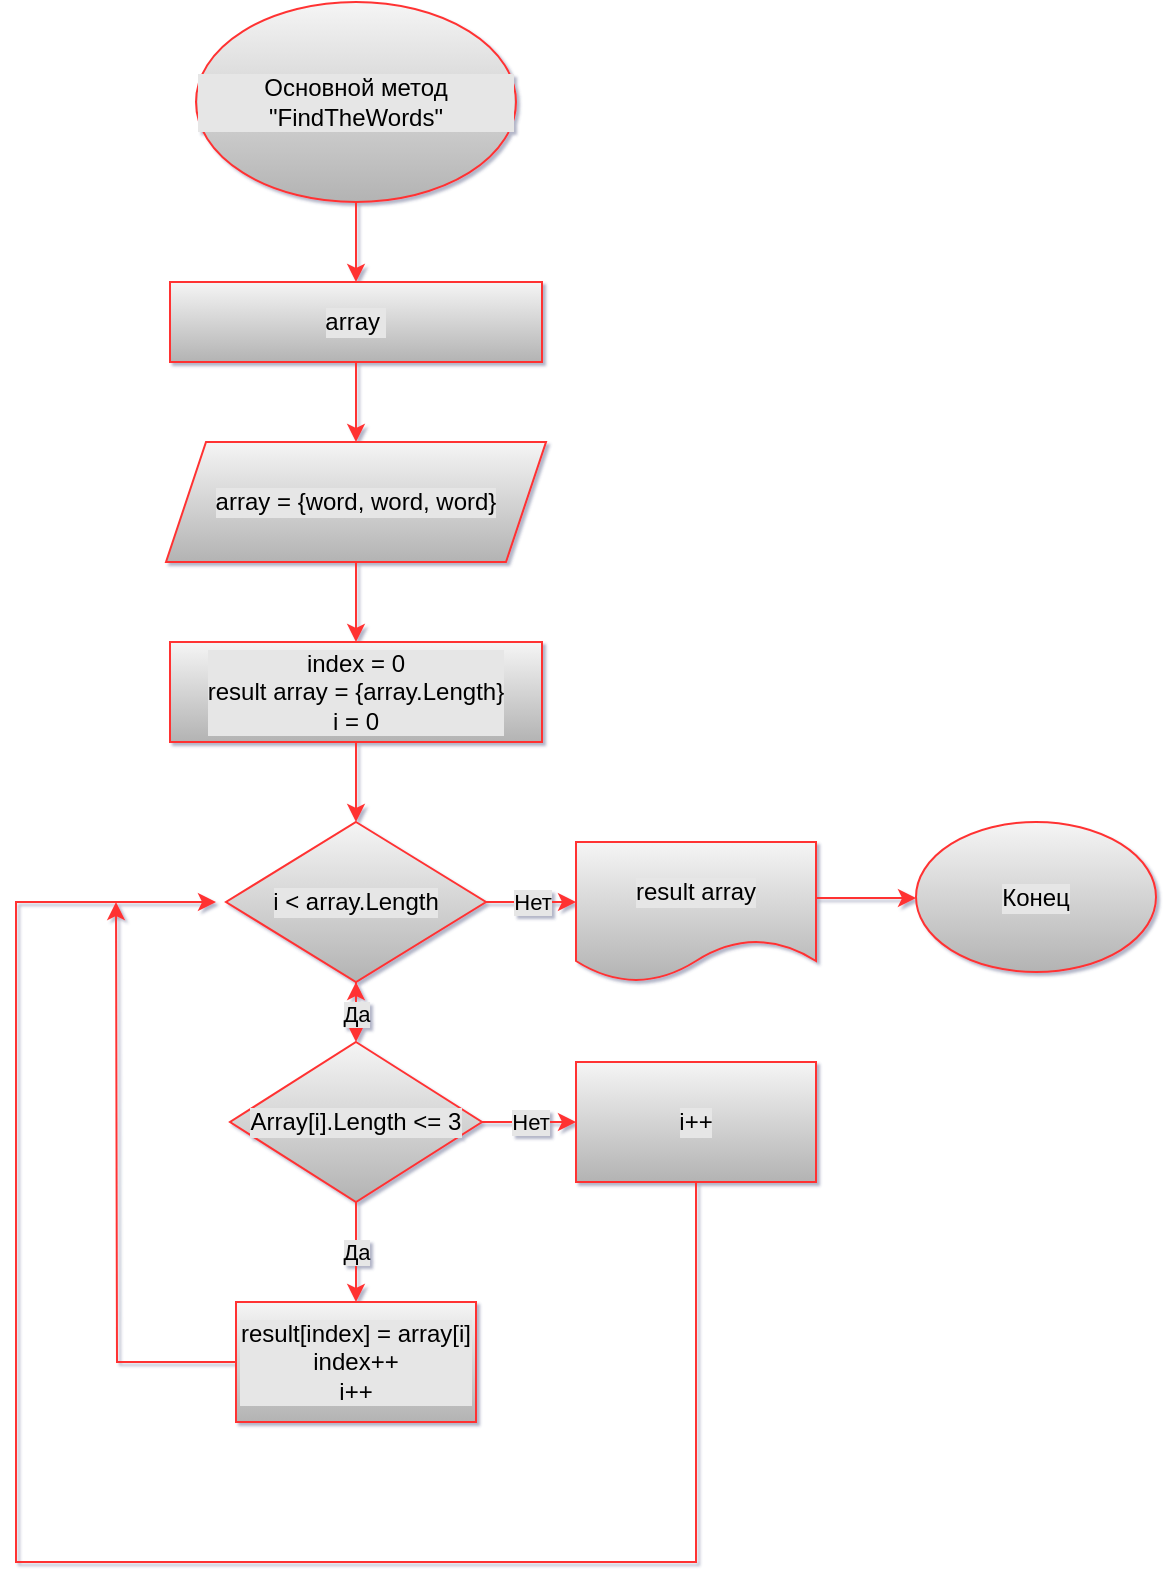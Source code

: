 <mxfile>
    <diagram id="uJ4A3CuB5BnK0v7hde-C" name="Страница 1">
        <mxGraphModel dx="1263" dy="1170" grid="1" gridSize="10" guides="1" tooltips="1" connect="1" arrows="1" fold="1" page="1" pageScale="1" pageWidth="850" pageHeight="1100" background="#ffffff" math="0" shadow="1">
            <root>
                <mxCell id="0"/>
                <mxCell id="1" parent="0"/>
                <mxCell id="68" style="edgeStyle=orthogonalEdgeStyle;rounded=0;orthogonalLoop=1;jettySize=auto;html=1;fillColor=#f5f5f5;gradientColor=#b3b3b3;strokeColor=#FF3333;fontColor=#000000;labelBackgroundColor=#E6E6E6;" edge="1" parent="1" source="69">
                    <mxGeometry relative="1" as="geometry">
                        <mxPoint x="310" y="220" as="targetPoint"/>
                    </mxGeometry>
                </mxCell>
                <mxCell id="69" value="Основной метод &quot;FindTheWords&quot;" style="ellipse;whiteSpace=wrap;html=1;fillColor=#f5f5f5;gradientColor=#b3b3b3;strokeColor=#FF3333;fontColor=#000000;labelBackgroundColor=#E6E6E6;" vertex="1" parent="1">
                    <mxGeometry x="230" y="80" width="160" height="100" as="geometry"/>
                </mxCell>
                <mxCell id="70" value="" style="edgeStyle=orthogonalEdgeStyle;rounded=0;orthogonalLoop=1;jettySize=auto;html=1;fillColor=#f5f5f5;gradientColor=#b3b3b3;strokeColor=#FF3333;fontColor=#000000;labelBackgroundColor=#E6E6E6;" edge="1" parent="1" source="71" target="84">
                    <mxGeometry relative="1" as="geometry"/>
                </mxCell>
                <mxCell id="71" value="array&amp;nbsp;" style="rounded=0;whiteSpace=wrap;html=1;fillColor=#f5f5f5;gradientColor=#b3b3b3;strokeColor=#FF3333;fontColor=#000000;labelBackgroundColor=#E6E6E6;" vertex="1" parent="1">
                    <mxGeometry x="217" y="220" width="186" height="40" as="geometry"/>
                </mxCell>
                <mxCell id="72" style="edgeStyle=orthogonalEdgeStyle;rounded=0;orthogonalLoop=1;jettySize=auto;html=1;fillColor=#f5f5f5;gradientColor=#b3b3b3;strokeColor=#FF3333;fontColor=#000000;labelBackgroundColor=#E6E6E6;" edge="1" parent="1" source="73">
                    <mxGeometry relative="1" as="geometry">
                        <mxPoint x="310" y="490" as="targetPoint"/>
                    </mxGeometry>
                </mxCell>
                <mxCell id="73" value="index = 0&lt;br&gt;result array = {array.Length}&lt;br&gt;i = 0" style="rounded=0;whiteSpace=wrap;html=1;fillColor=#f5f5f5;gradientColor=#b3b3b3;strokeColor=#FF3333;fontColor=#000000;labelBackgroundColor=#E6E6E6;" vertex="1" parent="1">
                    <mxGeometry x="217" y="400" width="186" height="50" as="geometry"/>
                </mxCell>
                <mxCell id="74" style="edgeStyle=orthogonalEdgeStyle;rounded=0;orthogonalLoop=1;jettySize=auto;html=1;fillColor=#f5f5f5;gradientColor=#b3b3b3;strokeColor=#FF3333;fontColor=#000000;labelBackgroundColor=#E6E6E6;" edge="1" parent="1" source="77">
                    <mxGeometry relative="1" as="geometry">
                        <mxPoint x="310" y="570" as="targetPoint"/>
                    </mxGeometry>
                </mxCell>
                <mxCell id="75" value="Да" style="edgeStyle=orthogonalEdgeStyle;rounded=0;orthogonalLoop=1;jettySize=auto;html=1;fillColor=#f5f5f5;gradientColor=#b3b3b3;strokeColor=#FF3333;fontColor=#000000;labelBackgroundColor=#E6E6E6;" edge="1" parent="1" source="77">
                    <mxGeometry relative="1" as="geometry">
                        <mxPoint x="310" y="600" as="targetPoint"/>
                    </mxGeometry>
                </mxCell>
                <mxCell id="76" value="Нет" style="edgeStyle=orthogonalEdgeStyle;rounded=0;orthogonalLoop=1;jettySize=auto;html=1;fillColor=#f5f5f5;gradientColor=#b3b3b3;strokeColor=#FF3333;fontColor=#000000;labelBackgroundColor=#E6E6E6;" edge="1" parent="1" source="77" target="88">
                    <mxGeometry relative="1" as="geometry">
                        <Array as="points">
                            <mxPoint x="410" y="530"/>
                            <mxPoint x="410" y="530"/>
                        </Array>
                    </mxGeometry>
                </mxCell>
                <mxCell id="77" value="i &amp;lt; array.Length" style="rhombus;whiteSpace=wrap;html=1;fillColor=#f5f5f5;gradientColor=#b3b3b3;strokeColor=#FF3333;fontColor=#000000;labelBackgroundColor=#E6E6E6;" vertex="1" parent="1">
                    <mxGeometry x="245" y="490" width="130" height="80" as="geometry"/>
                </mxCell>
                <mxCell id="78" value="Да" style="edgeStyle=orthogonalEdgeStyle;rounded=0;orthogonalLoop=1;jettySize=auto;html=1;fillColor=#f5f5f5;gradientColor=#b3b3b3;strokeColor=#FF3333;fontColor=#000000;labelBackgroundColor=#E6E6E6;" edge="1" parent="1" source="80" target="82">
                    <mxGeometry relative="1" as="geometry"/>
                </mxCell>
                <mxCell id="79" value="Нет" style="edgeStyle=orthogonalEdgeStyle;rounded=0;orthogonalLoop=1;jettySize=auto;html=1;fillColor=#f5f5f5;gradientColor=#b3b3b3;strokeColor=#FF3333;fontColor=#000000;labelBackgroundColor=#E6E6E6;" edge="1" parent="1" source="80" target="86">
                    <mxGeometry relative="1" as="geometry"/>
                </mxCell>
                <mxCell id="80" value="Array[i].Length &amp;lt;= 3" style="rhombus;whiteSpace=wrap;html=1;fillColor=#f5f5f5;gradientColor=#b3b3b3;strokeColor=#FF3333;fontColor=#000000;labelBackgroundColor=#E6E6E6;" vertex="1" parent="1">
                    <mxGeometry x="247" y="600" width="126" height="80" as="geometry"/>
                </mxCell>
                <mxCell id="81" style="edgeStyle=orthogonalEdgeStyle;rounded=0;orthogonalLoop=1;jettySize=auto;html=1;fillColor=#f5f5f5;gradientColor=#b3b3b3;strokeColor=#FF3333;fontColor=#000000;labelBackgroundColor=#E6E6E6;" edge="1" parent="1" source="82">
                    <mxGeometry relative="1" as="geometry">
                        <mxPoint x="190" y="530" as="targetPoint"/>
                    </mxGeometry>
                </mxCell>
                <mxCell id="82" value="result[index] = array[i]&lt;br&gt;index++&lt;br&gt;i++" style="rounded=0;whiteSpace=wrap;html=1;fillColor=#f5f5f5;gradientColor=#b3b3b3;strokeColor=#FF3333;fontColor=#000000;labelBackgroundColor=#E6E6E6;" vertex="1" parent="1">
                    <mxGeometry x="250" y="730" width="120" height="60" as="geometry"/>
                </mxCell>
                <mxCell id="83" value="" style="edgeStyle=orthogonalEdgeStyle;rounded=0;orthogonalLoop=1;jettySize=auto;html=1;fillColor=#f5f5f5;gradientColor=#b3b3b3;strokeColor=#FF3333;fontColor=#000000;labelBackgroundColor=#E6E6E6;" edge="1" parent="1" source="84" target="73">
                    <mxGeometry relative="1" as="geometry"/>
                </mxCell>
                <mxCell id="84" value="array = {word, word, word}" style="shape=parallelogram;perimeter=parallelogramPerimeter;whiteSpace=wrap;html=1;fixedSize=1;fillColor=#f5f5f5;gradientColor=#b3b3b3;strokeColor=#FF3333;fontColor=#000000;labelBackgroundColor=#E6E6E6;" vertex="1" parent="1">
                    <mxGeometry x="215" y="300" width="190" height="60" as="geometry"/>
                </mxCell>
                <mxCell id="85" style="edgeStyle=orthogonalEdgeStyle;rounded=0;orthogonalLoop=1;jettySize=auto;html=1;fillColor=#f5f5f5;gradientColor=#b3b3b3;strokeColor=#FF3333;fontColor=#000000;labelBackgroundColor=#E6E6E6;" edge="1" parent="1" source="86">
                    <mxGeometry relative="1" as="geometry">
                        <mxPoint x="240" y="530" as="targetPoint"/>
                        <Array as="points">
                            <mxPoint x="480" y="860"/>
                            <mxPoint x="140" y="860"/>
                            <mxPoint x="140" y="530"/>
                        </Array>
                    </mxGeometry>
                </mxCell>
                <mxCell id="86" value="i++" style="rounded=0;whiteSpace=wrap;html=1;fillColor=#f5f5f5;gradientColor=#b3b3b3;strokeColor=#FF3333;fontColor=#000000;labelBackgroundColor=#E6E6E6;" vertex="1" parent="1">
                    <mxGeometry x="420" y="610" width="120" height="60" as="geometry"/>
                </mxCell>
                <mxCell id="87" value="" style="edgeStyle=orthogonalEdgeStyle;rounded=0;orthogonalLoop=1;jettySize=auto;html=1;fillColor=#f5f5f5;gradientColor=#b3b3b3;strokeColor=#FF3333;fontColor=#000000;labelBackgroundColor=#E6E6E6;" edge="1" parent="1" source="88" target="89">
                    <mxGeometry relative="1" as="geometry">
                        <Array as="points">
                            <mxPoint x="560" y="528"/>
                            <mxPoint x="560" y="528"/>
                        </Array>
                    </mxGeometry>
                </mxCell>
                <mxCell id="88" value="result array" style="shape=document;whiteSpace=wrap;html=1;boundedLbl=1;fillColor=#f5f5f5;gradientColor=#b3b3b3;strokeColor=#FF3333;fontColor=#000000;labelBackgroundColor=#E6E6E6;" vertex="1" parent="1">
                    <mxGeometry x="420" y="500" width="120" height="70" as="geometry"/>
                </mxCell>
                <mxCell id="89" value="Конец" style="ellipse;whiteSpace=wrap;html=1;fillColor=#f5f5f5;gradientColor=#b3b3b3;strokeColor=#FF3333;fontColor=#000000;labelBackgroundColor=#E6E6E6;" vertex="1" parent="1">
                    <mxGeometry x="590" y="490" width="120" height="75" as="geometry"/>
                </mxCell>
            </root>
        </mxGraphModel>
    </diagram>
</mxfile>